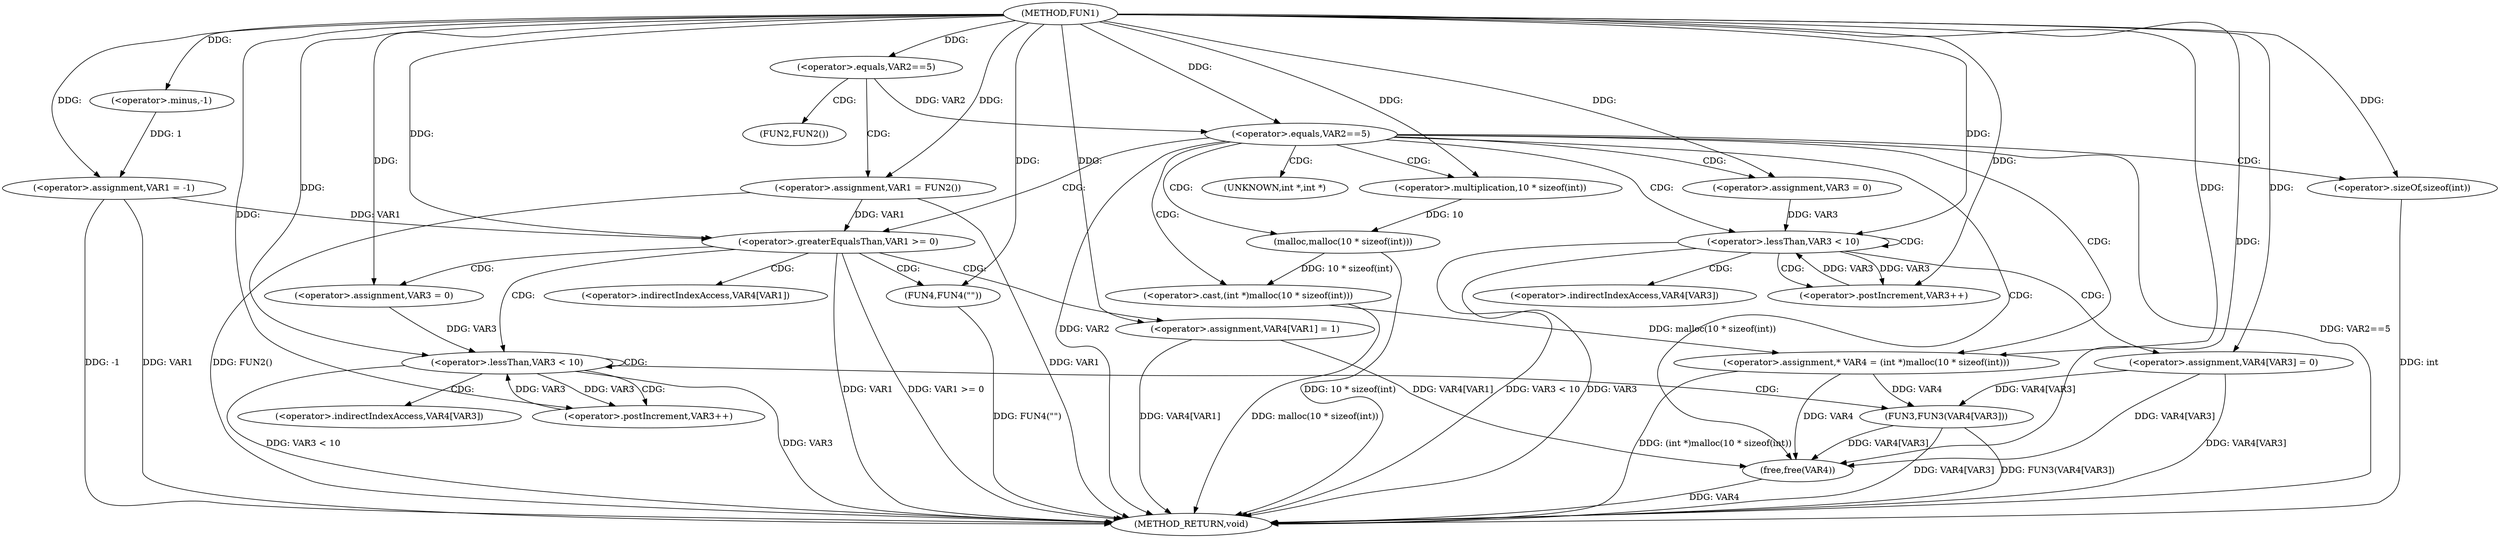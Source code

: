 digraph FUN1 {  
"1000100" [label = "(METHOD,FUN1)" ]
"1000177" [label = "(METHOD_RETURN,void)" ]
"1000103" [label = "(<operator>.assignment,VAR1 = -1)" ]
"1000105" [label = "(<operator>.minus,-1)" ]
"1000108" [label = "(<operator>.equals,VAR2==5)" ]
"1000112" [label = "(<operator>.assignment,VAR1 = FUN2())" ]
"1000116" [label = "(<operator>.equals,VAR2==5)" ]
"1000123" [label = "(<operator>.assignment,* VAR4 = (int *)malloc(10 * sizeof(int)))" ]
"1000125" [label = "(<operator>.cast,(int *)malloc(10 * sizeof(int)))" ]
"1000127" [label = "(malloc,malloc(10 * sizeof(int)))" ]
"1000128" [label = "(<operator>.multiplication,10 * sizeof(int))" ]
"1000130" [label = "(<operator>.sizeOf,sizeof(int))" ]
"1000133" [label = "(<operator>.assignment,VAR3 = 0)" ]
"1000136" [label = "(<operator>.lessThan,VAR3 < 10)" ]
"1000139" [label = "(<operator>.postIncrement,VAR3++)" ]
"1000142" [label = "(<operator>.assignment,VAR4[VAR3] = 0)" ]
"1000148" [label = "(<operator>.greaterEqualsThan,VAR1 >= 0)" ]
"1000152" [label = "(<operator>.assignment,VAR4[VAR1] = 1)" ]
"1000158" [label = "(<operator>.assignment,VAR3 = 0)" ]
"1000161" [label = "(<operator>.lessThan,VAR3 < 10)" ]
"1000164" [label = "(<operator>.postIncrement,VAR3++)" ]
"1000167" [label = "(FUN3,FUN3(VAR4[VAR3]))" ]
"1000173" [label = "(FUN4,FUN4(\"\"))" ]
"1000175" [label = "(free,free(VAR4))" ]
"1000114" [label = "(FUN2,FUN2())" ]
"1000126" [label = "(UNKNOWN,int *,int *)" ]
"1000143" [label = "(<operator>.indirectIndexAccess,VAR4[VAR3])" ]
"1000153" [label = "(<operator>.indirectIndexAccess,VAR4[VAR1])" ]
"1000168" [label = "(<operator>.indirectIndexAccess,VAR4[VAR3])" ]
  "1000116" -> "1000177"  [ label = "DDG: VAR2"] 
  "1000123" -> "1000177"  [ label = "DDG: (int *)malloc(10 * sizeof(int))"] 
  "1000103" -> "1000177"  [ label = "DDG: VAR1"] 
  "1000103" -> "1000177"  [ label = "DDG: -1"] 
  "1000112" -> "1000177"  [ label = "DDG: FUN2()"] 
  "1000127" -> "1000177"  [ label = "DDG: 10 * sizeof(int)"] 
  "1000161" -> "1000177"  [ label = "DDG: VAR3"] 
  "1000130" -> "1000177"  [ label = "DDG: int"] 
  "1000167" -> "1000177"  [ label = "DDG: VAR4[VAR3]"] 
  "1000167" -> "1000177"  [ label = "DDG: FUN3(VAR4[VAR3])"] 
  "1000148" -> "1000177"  [ label = "DDG: VAR1"] 
  "1000148" -> "1000177"  [ label = "DDG: VAR1 >= 0"] 
  "1000175" -> "1000177"  [ label = "DDG: VAR4"] 
  "1000125" -> "1000177"  [ label = "DDG: malloc(10 * sizeof(int))"] 
  "1000152" -> "1000177"  [ label = "DDG: VAR4[VAR1]"] 
  "1000112" -> "1000177"  [ label = "DDG: VAR1"] 
  "1000173" -> "1000177"  [ label = "DDG: FUN4(\"\")"] 
  "1000142" -> "1000177"  [ label = "DDG: VAR4[VAR3]"] 
  "1000136" -> "1000177"  [ label = "DDG: VAR3 < 10"] 
  "1000161" -> "1000177"  [ label = "DDG: VAR3 < 10"] 
  "1000116" -> "1000177"  [ label = "DDG: VAR2==5"] 
  "1000136" -> "1000177"  [ label = "DDG: VAR3"] 
  "1000105" -> "1000103"  [ label = "DDG: 1"] 
  "1000100" -> "1000103"  [ label = "DDG: "] 
  "1000100" -> "1000105"  [ label = "DDG: "] 
  "1000100" -> "1000108"  [ label = "DDG: "] 
  "1000100" -> "1000112"  [ label = "DDG: "] 
  "1000108" -> "1000116"  [ label = "DDG: VAR2"] 
  "1000100" -> "1000116"  [ label = "DDG: "] 
  "1000125" -> "1000123"  [ label = "DDG: malloc(10 * sizeof(int))"] 
  "1000100" -> "1000123"  [ label = "DDG: "] 
  "1000127" -> "1000125"  [ label = "DDG: 10 * sizeof(int)"] 
  "1000128" -> "1000127"  [ label = "DDG: 10"] 
  "1000100" -> "1000128"  [ label = "DDG: "] 
  "1000100" -> "1000130"  [ label = "DDG: "] 
  "1000100" -> "1000133"  [ label = "DDG: "] 
  "1000139" -> "1000136"  [ label = "DDG: VAR3"] 
  "1000133" -> "1000136"  [ label = "DDG: VAR3"] 
  "1000100" -> "1000136"  [ label = "DDG: "] 
  "1000136" -> "1000139"  [ label = "DDG: VAR3"] 
  "1000100" -> "1000139"  [ label = "DDG: "] 
  "1000100" -> "1000142"  [ label = "DDG: "] 
  "1000103" -> "1000148"  [ label = "DDG: VAR1"] 
  "1000112" -> "1000148"  [ label = "DDG: VAR1"] 
  "1000100" -> "1000148"  [ label = "DDG: "] 
  "1000100" -> "1000152"  [ label = "DDG: "] 
  "1000100" -> "1000158"  [ label = "DDG: "] 
  "1000158" -> "1000161"  [ label = "DDG: VAR3"] 
  "1000164" -> "1000161"  [ label = "DDG: VAR3"] 
  "1000100" -> "1000161"  [ label = "DDG: "] 
  "1000161" -> "1000164"  [ label = "DDG: VAR3"] 
  "1000100" -> "1000164"  [ label = "DDG: "] 
  "1000142" -> "1000167"  [ label = "DDG: VAR4[VAR3]"] 
  "1000123" -> "1000167"  [ label = "DDG: VAR4"] 
  "1000100" -> "1000173"  [ label = "DDG: "] 
  "1000167" -> "1000175"  [ label = "DDG: VAR4[VAR3]"] 
  "1000152" -> "1000175"  [ label = "DDG: VAR4[VAR1]"] 
  "1000142" -> "1000175"  [ label = "DDG: VAR4[VAR3]"] 
  "1000123" -> "1000175"  [ label = "DDG: VAR4"] 
  "1000100" -> "1000175"  [ label = "DDG: "] 
  "1000108" -> "1000114"  [ label = "CDG: "] 
  "1000108" -> "1000112"  [ label = "CDG: "] 
  "1000116" -> "1000125"  [ label = "CDG: "] 
  "1000116" -> "1000127"  [ label = "CDG: "] 
  "1000116" -> "1000128"  [ label = "CDG: "] 
  "1000116" -> "1000148"  [ label = "CDG: "] 
  "1000116" -> "1000133"  [ label = "CDG: "] 
  "1000116" -> "1000136"  [ label = "CDG: "] 
  "1000116" -> "1000175"  [ label = "CDG: "] 
  "1000116" -> "1000126"  [ label = "CDG: "] 
  "1000116" -> "1000123"  [ label = "CDG: "] 
  "1000116" -> "1000130"  [ label = "CDG: "] 
  "1000136" -> "1000142"  [ label = "CDG: "] 
  "1000136" -> "1000139"  [ label = "CDG: "] 
  "1000136" -> "1000136"  [ label = "CDG: "] 
  "1000136" -> "1000143"  [ label = "CDG: "] 
  "1000148" -> "1000153"  [ label = "CDG: "] 
  "1000148" -> "1000161"  [ label = "CDG: "] 
  "1000148" -> "1000152"  [ label = "CDG: "] 
  "1000148" -> "1000173"  [ label = "CDG: "] 
  "1000148" -> "1000158"  [ label = "CDG: "] 
  "1000161" -> "1000164"  [ label = "CDG: "] 
  "1000161" -> "1000161"  [ label = "CDG: "] 
  "1000161" -> "1000168"  [ label = "CDG: "] 
  "1000161" -> "1000167"  [ label = "CDG: "] 
}
